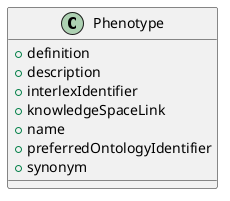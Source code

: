 @startuml
class Phenotype {
+definition
+description
+interlexIdentifier
+knowledgeSpaceLink
+name
+preferredOntologyIdentifier
+synonym

}

@enduml